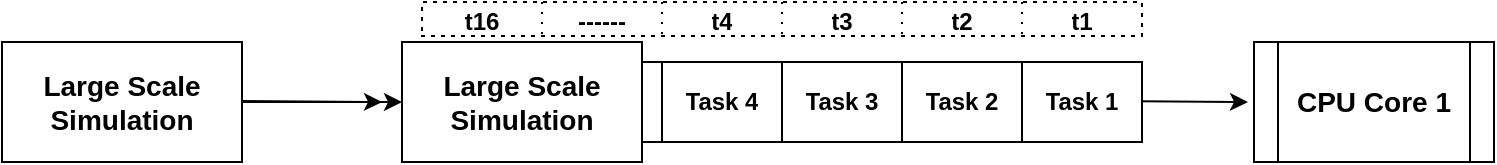<mxfile version="25.0.3">
  <diagram name="Page-1" id="FyunNXShFwi7xVi1bjig">
    <mxGraphModel dx="954" dy="639" grid="1" gridSize="10" guides="1" tooltips="1" connect="1" arrows="1" fold="1" page="1" pageScale="1" pageWidth="850" pageHeight="1100" math="0" shadow="0">
      <root>
        <mxCell id="0" />
        <mxCell id="1" parent="0" />
        <mxCell id="ieEiJyJ8NVLQRWqODvOp-23" value="" style="edgeStyle=orthogonalEdgeStyle;rounded=0;orthogonalLoop=1;jettySize=auto;html=1;" edge="1" parent="1" source="ieEiJyJ8NVLQRWqODvOp-24" target="ieEiJyJ8NVLQRWqODvOp-44">
          <mxGeometry relative="1" as="geometry" />
        </mxCell>
        <mxCell id="ieEiJyJ8NVLQRWqODvOp-24" value="Large Scale Simulation" style="rounded=0;whiteSpace=wrap;html=1;fontSize=14;fontStyle=1;flipV=1;flipH=0;labelBackgroundColor=none;" vertex="1" parent="1">
          <mxGeometry x="50" y="480" width="120" height="60" as="geometry" />
        </mxCell>
        <mxCell id="ieEiJyJ8NVLQRWqODvOp-25" value="" style="endArrow=classic;html=1;rounded=0;fontSize=13;labelBackgroundColor=none;fontColor=default;" edge="1" parent="1">
          <mxGeometry width="50" height="50" relative="1" as="geometry">
            <mxPoint x="170" y="509.5" as="sourcePoint" />
            <mxPoint x="240" y="510" as="targetPoint" />
          </mxGeometry>
        </mxCell>
        <mxCell id="ieEiJyJ8NVLQRWqODvOp-26" value="CPU Core 1" style="shape=process;whiteSpace=wrap;html=1;backgroundOutline=1;fontSize=14;fontStyle=1;flipV=1;flipH=0;labelBackgroundColor=none;" vertex="1" parent="1">
          <mxGeometry x="676" y="480" width="120" height="60" as="geometry" />
        </mxCell>
        <mxCell id="ieEiJyJ8NVLQRWqODvOp-27" value="" style="endArrow=classic;html=1;rounded=0;fontSize=13;labelBackgroundColor=none;fontColor=default;" edge="1" parent="1">
          <mxGeometry width="50" height="50" relative="1" as="geometry">
            <mxPoint x="603" y="509.5" as="sourcePoint" />
            <mxPoint x="673" y="510" as="targetPoint" />
          </mxGeometry>
        </mxCell>
        <mxCell id="ieEiJyJ8NVLQRWqODvOp-28" value="" style="shape=table;startSize=0;container=1;collapsible=0;childLayout=tableLayout;flipV=1;flipH=0;labelBackgroundColor=none;fontStyle=1" vertex="1" parent="1">
          <mxGeometry x="260" y="490" width="360" height="40" as="geometry" />
        </mxCell>
        <mxCell id="ieEiJyJ8NVLQRWqODvOp-29" value="" style="shape=tableRow;horizontal=0;startSize=0;swimlaneHead=0;swimlaneBody=0;top=0;left=0;bottom=0;right=0;collapsible=0;dropTarget=0;fillColor=none;points=[[0,0.5],[1,0.5]];portConstraint=eastwest;labelBackgroundColor=none;fontStyle=1" vertex="1" parent="ieEiJyJ8NVLQRWqODvOp-28">
          <mxGeometry width="360" height="40" as="geometry" />
        </mxCell>
        <mxCell id="ieEiJyJ8NVLQRWqODvOp-30" value="Task 16" style="shape=partialRectangle;html=1;whiteSpace=wrap;connectable=0;overflow=hidden;fillColor=none;top=0;left=0;bottom=0;right=0;pointerEvents=1;labelBackgroundColor=none;fontStyle=1" vertex="1" parent="ieEiJyJ8NVLQRWqODvOp-29">
          <mxGeometry width="60" height="40" as="geometry">
            <mxRectangle width="60" height="40" as="alternateBounds" />
          </mxGeometry>
        </mxCell>
        <mxCell id="ieEiJyJ8NVLQRWqODvOp-31" value="------" style="shape=partialRectangle;html=1;whiteSpace=wrap;connectable=0;overflow=hidden;fillColor=none;top=0;left=0;bottom=0;right=0;pointerEvents=1;labelBackgroundColor=none;fontStyle=1" vertex="1" parent="ieEiJyJ8NVLQRWqODvOp-29">
          <mxGeometry x="60" width="60" height="40" as="geometry">
            <mxRectangle width="60" height="40" as="alternateBounds" />
          </mxGeometry>
        </mxCell>
        <mxCell id="ieEiJyJ8NVLQRWqODvOp-32" value="Task 4" style="shape=partialRectangle;html=1;whiteSpace=wrap;connectable=0;overflow=hidden;fillColor=none;top=0;left=0;bottom=0;right=0;pointerEvents=1;labelBackgroundColor=none;fontStyle=1" vertex="1" parent="ieEiJyJ8NVLQRWqODvOp-29">
          <mxGeometry x="120" width="60" height="40" as="geometry">
            <mxRectangle width="60" height="40" as="alternateBounds" />
          </mxGeometry>
        </mxCell>
        <mxCell id="ieEiJyJ8NVLQRWqODvOp-33" value="Task 3" style="shape=partialRectangle;html=1;whiteSpace=wrap;connectable=0;overflow=hidden;fillColor=none;top=0;left=0;bottom=0;right=0;pointerEvents=1;labelBackgroundColor=none;fontStyle=1" vertex="1" parent="ieEiJyJ8NVLQRWqODvOp-29">
          <mxGeometry x="180" width="60" height="40" as="geometry">
            <mxRectangle width="60" height="40" as="alternateBounds" />
          </mxGeometry>
        </mxCell>
        <mxCell id="ieEiJyJ8NVLQRWqODvOp-34" value="Task 2" style="shape=partialRectangle;html=1;whiteSpace=wrap;connectable=0;overflow=hidden;fillColor=none;top=0;left=0;bottom=0;right=0;pointerEvents=1;labelBackgroundColor=none;fontStyle=1" vertex="1" parent="ieEiJyJ8NVLQRWqODvOp-29">
          <mxGeometry x="240" width="60" height="40" as="geometry">
            <mxRectangle width="60" height="40" as="alternateBounds" />
          </mxGeometry>
        </mxCell>
        <mxCell id="ieEiJyJ8NVLQRWqODvOp-35" value="Task 1" style="shape=partialRectangle;html=1;whiteSpace=wrap;connectable=0;overflow=hidden;fillColor=none;top=0;left=0;bottom=0;right=0;pointerEvents=1;labelBackgroundColor=none;fontStyle=1" vertex="1" parent="ieEiJyJ8NVLQRWqODvOp-29">
          <mxGeometry x="300" width="60" height="40" as="geometry">
            <mxRectangle width="60" height="40" as="alternateBounds" />
          </mxGeometry>
        </mxCell>
        <mxCell id="ieEiJyJ8NVLQRWqODvOp-36" value="" style="shape=table;startSize=0;container=1;collapsible=0;childLayout=tableLayout;flipV=1;flipH=0;dashed=1;dashPattern=1 4;labelBackgroundColor=none;fontStyle=1" vertex="1" parent="1">
          <mxGeometry x="260" y="460" width="360" height="17" as="geometry" />
        </mxCell>
        <mxCell id="ieEiJyJ8NVLQRWqODvOp-37" value="" style="shape=tableRow;horizontal=0;startSize=0;swimlaneHead=0;swimlaneBody=0;top=0;left=0;bottom=0;right=0;collapsible=0;dropTarget=0;fillColor=none;points=[[0,0.5],[1,0.5]];portConstraint=eastwest;labelBackgroundColor=none;fontStyle=1" vertex="1" parent="ieEiJyJ8NVLQRWqODvOp-36">
          <mxGeometry width="360" height="17" as="geometry" />
        </mxCell>
        <mxCell id="ieEiJyJ8NVLQRWqODvOp-38" value="t16" style="shape=partialRectangle;html=1;whiteSpace=wrap;connectable=0;overflow=hidden;fillColor=none;top=0;left=0;bottom=0;right=0;pointerEvents=1;labelBackgroundColor=none;fontStyle=1" vertex="1" parent="ieEiJyJ8NVLQRWqODvOp-37">
          <mxGeometry width="60" height="17" as="geometry">
            <mxRectangle width="60" height="17" as="alternateBounds" />
          </mxGeometry>
        </mxCell>
        <mxCell id="ieEiJyJ8NVLQRWqODvOp-39" value="------" style="shape=partialRectangle;html=1;whiteSpace=wrap;connectable=0;overflow=hidden;fillColor=none;top=0;left=0;bottom=0;right=0;pointerEvents=1;labelBackgroundColor=none;fontStyle=1" vertex="1" parent="ieEiJyJ8NVLQRWqODvOp-37">
          <mxGeometry x="60" width="60" height="17" as="geometry">
            <mxRectangle width="60" height="17" as="alternateBounds" />
          </mxGeometry>
        </mxCell>
        <mxCell id="ieEiJyJ8NVLQRWqODvOp-40" value="t4" style="shape=partialRectangle;html=1;whiteSpace=wrap;connectable=0;overflow=hidden;fillColor=none;top=0;left=0;bottom=0;right=0;pointerEvents=1;labelBackgroundColor=none;fontStyle=1" vertex="1" parent="ieEiJyJ8NVLQRWqODvOp-37">
          <mxGeometry x="120" width="60" height="17" as="geometry">
            <mxRectangle width="60" height="17" as="alternateBounds" />
          </mxGeometry>
        </mxCell>
        <mxCell id="ieEiJyJ8NVLQRWqODvOp-41" value="t3" style="shape=partialRectangle;html=1;whiteSpace=wrap;connectable=0;overflow=hidden;fillColor=none;top=0;left=0;bottom=0;right=0;pointerEvents=1;labelBackgroundColor=none;fontStyle=1" vertex="1" parent="ieEiJyJ8NVLQRWqODvOp-37">
          <mxGeometry x="180" width="60" height="17" as="geometry">
            <mxRectangle width="60" height="17" as="alternateBounds" />
          </mxGeometry>
        </mxCell>
        <mxCell id="ieEiJyJ8NVLQRWqODvOp-42" value="t2" style="shape=partialRectangle;html=1;whiteSpace=wrap;connectable=0;overflow=hidden;fillColor=none;top=0;left=0;bottom=0;right=0;pointerEvents=1;labelBackgroundColor=none;fontStyle=1" vertex="1" parent="ieEiJyJ8NVLQRWqODvOp-37">
          <mxGeometry x="240" width="60" height="17" as="geometry">
            <mxRectangle width="60" height="17" as="alternateBounds" />
          </mxGeometry>
        </mxCell>
        <mxCell id="ieEiJyJ8NVLQRWqODvOp-43" value="t1" style="shape=partialRectangle;html=1;whiteSpace=wrap;connectable=0;overflow=hidden;fillColor=none;top=0;left=0;bottom=0;right=0;pointerEvents=1;labelBackgroundColor=none;fontStyle=1" vertex="1" parent="ieEiJyJ8NVLQRWqODvOp-37">
          <mxGeometry x="300" width="60" height="17" as="geometry">
            <mxRectangle width="60" height="17" as="alternateBounds" />
          </mxGeometry>
        </mxCell>
        <mxCell id="ieEiJyJ8NVLQRWqODvOp-44" value="Large Scale Simulation" style="rounded=0;whiteSpace=wrap;html=1;fontSize=14;fontStyle=1;flipV=1;flipH=0;labelBackgroundColor=none;" vertex="1" parent="1">
          <mxGeometry x="250" y="480" width="120" height="60" as="geometry" />
        </mxCell>
      </root>
    </mxGraphModel>
  </diagram>
</mxfile>
